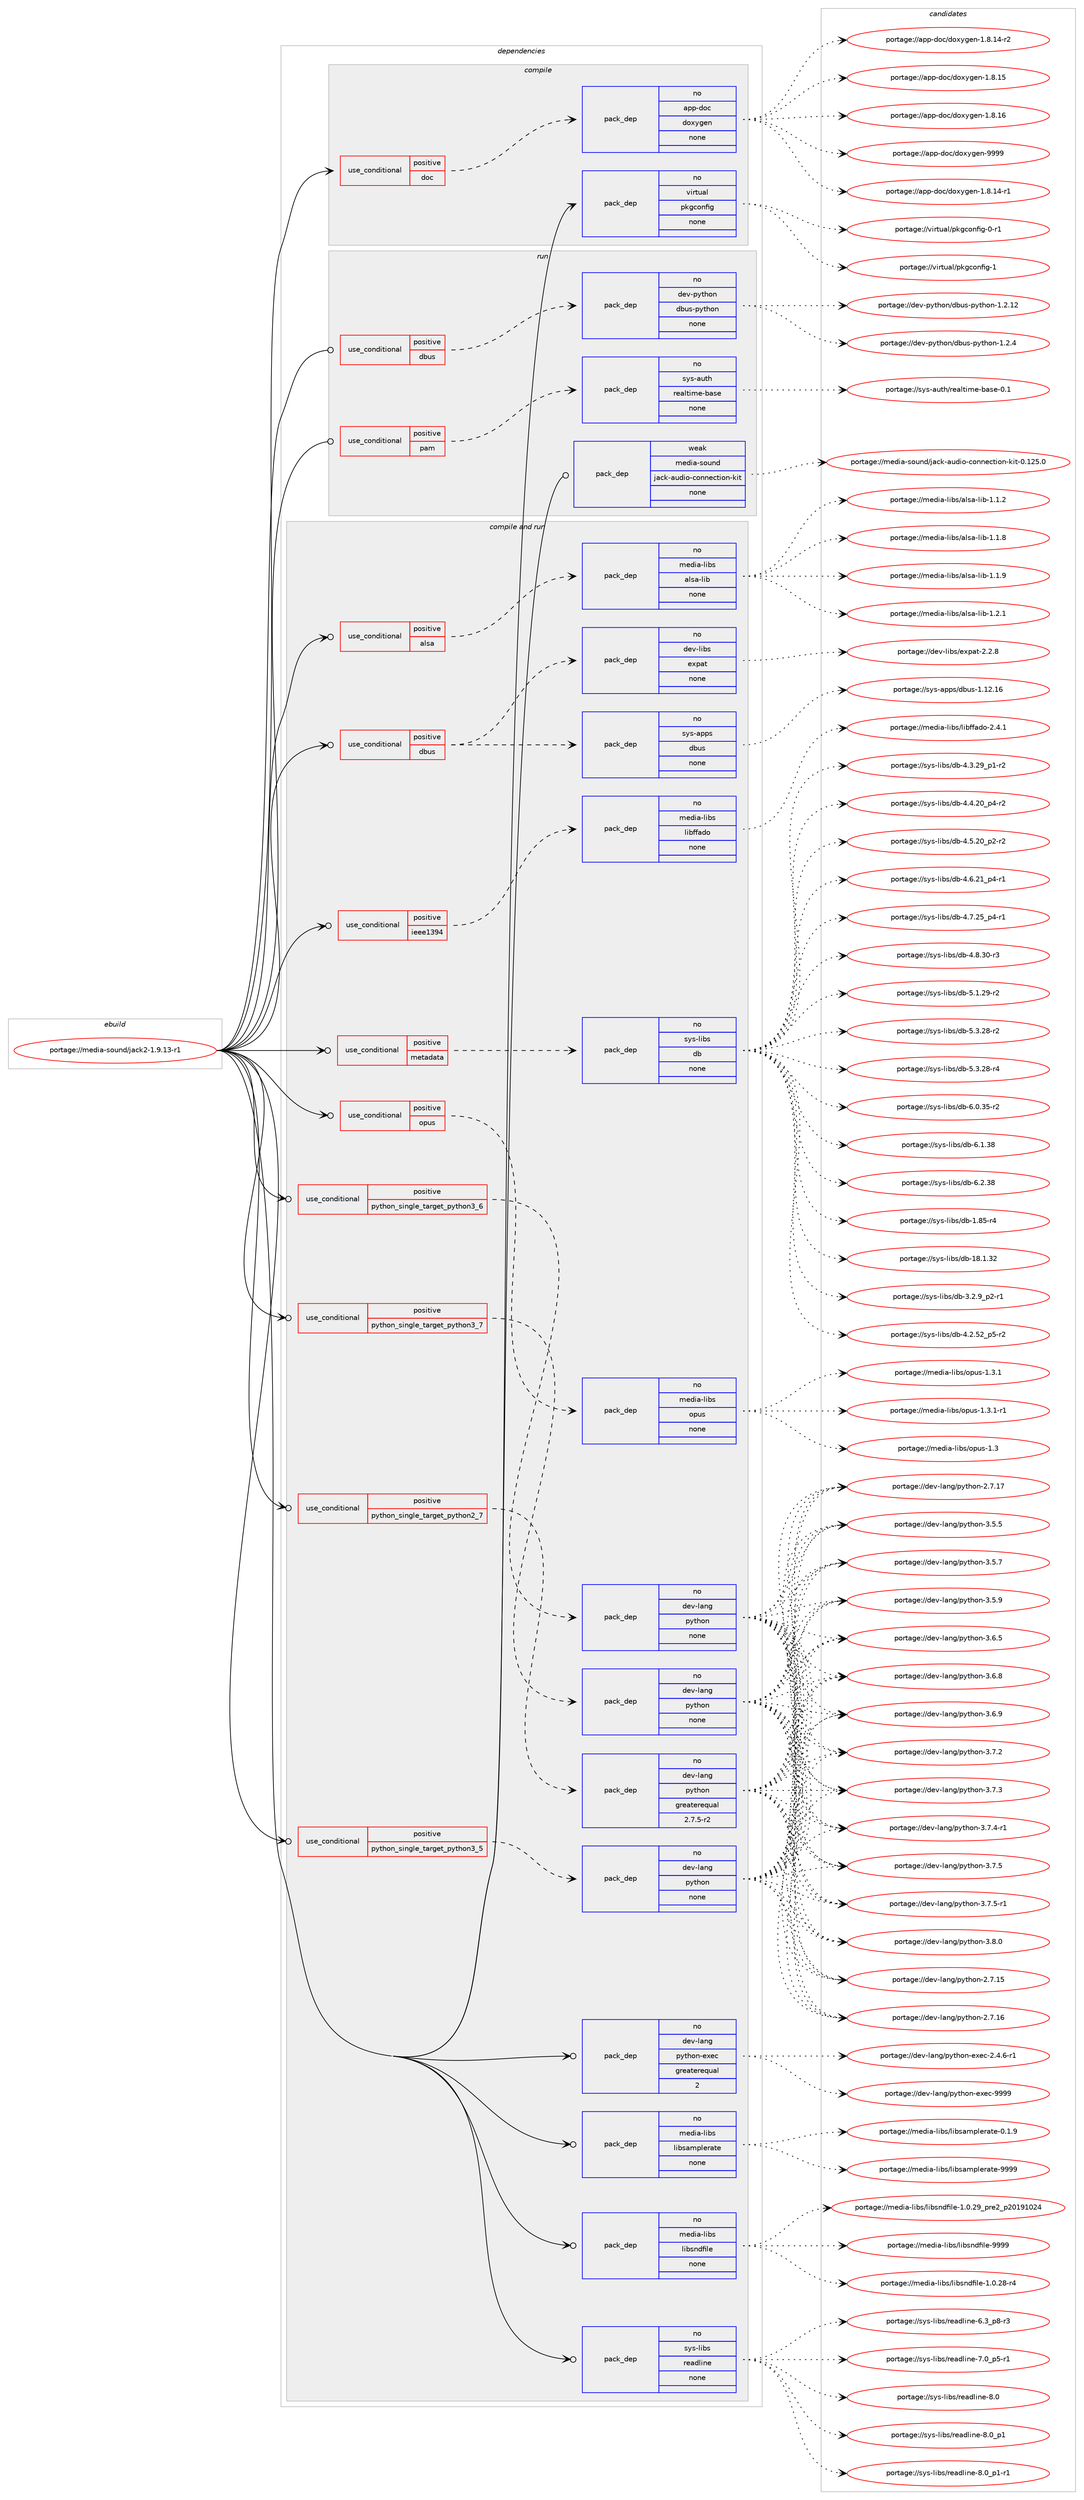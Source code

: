 digraph prolog {

# *************
# Graph options
# *************

newrank=true;
concentrate=true;
compound=true;
graph [rankdir=LR,fontname=Helvetica,fontsize=10,ranksep=1.5];#, ranksep=2.5, nodesep=0.2];
edge  [arrowhead=vee];
node  [fontname=Helvetica,fontsize=10];

# **********
# The ebuild
# **********

subgraph cluster_leftcol {
color=gray;
rank=same;
label=<<i>ebuild</i>>;
id [label="portage://media-sound/jack2-1.9.13-r1", color=red, width=4, href="../media-sound/jack2-1.9.13-r1.svg"];
}

# ****************
# The dependencies
# ****************

subgraph cluster_midcol {
color=gray;
label=<<i>dependencies</i>>;
subgraph cluster_compile {
fillcolor="#eeeeee";
style=filled;
label=<<i>compile</i>>;
subgraph cond82561 {
dependency332367 [label=<<TABLE BORDER="0" CELLBORDER="1" CELLSPACING="0" CELLPADDING="4"><TR><TD ROWSPAN="3" CELLPADDING="10">use_conditional</TD></TR><TR><TD>positive</TD></TR><TR><TD>doc</TD></TR></TABLE>>, shape=none, color=red];
subgraph pack244346 {
dependency332368 [label=<<TABLE BORDER="0" CELLBORDER="1" CELLSPACING="0" CELLPADDING="4" WIDTH="220"><TR><TD ROWSPAN="6" CELLPADDING="30">pack_dep</TD></TR><TR><TD WIDTH="110">no</TD></TR><TR><TD>app-doc</TD></TR><TR><TD>doxygen</TD></TR><TR><TD>none</TD></TR><TR><TD></TD></TR></TABLE>>, shape=none, color=blue];
}
dependency332367:e -> dependency332368:w [weight=20,style="dashed",arrowhead="vee"];
}
id:e -> dependency332367:w [weight=20,style="solid",arrowhead="vee"];
subgraph pack244347 {
dependency332369 [label=<<TABLE BORDER="0" CELLBORDER="1" CELLSPACING="0" CELLPADDING="4" WIDTH="220"><TR><TD ROWSPAN="6" CELLPADDING="30">pack_dep</TD></TR><TR><TD WIDTH="110">no</TD></TR><TR><TD>virtual</TD></TR><TR><TD>pkgconfig</TD></TR><TR><TD>none</TD></TR><TR><TD></TD></TR></TABLE>>, shape=none, color=blue];
}
id:e -> dependency332369:w [weight=20,style="solid",arrowhead="vee"];
}
subgraph cluster_compileandrun {
fillcolor="#eeeeee";
style=filled;
label=<<i>compile and run</i>>;
subgraph cond82562 {
dependency332370 [label=<<TABLE BORDER="0" CELLBORDER="1" CELLSPACING="0" CELLPADDING="4"><TR><TD ROWSPAN="3" CELLPADDING="10">use_conditional</TD></TR><TR><TD>positive</TD></TR><TR><TD>alsa</TD></TR></TABLE>>, shape=none, color=red];
subgraph pack244348 {
dependency332371 [label=<<TABLE BORDER="0" CELLBORDER="1" CELLSPACING="0" CELLPADDING="4" WIDTH="220"><TR><TD ROWSPAN="6" CELLPADDING="30">pack_dep</TD></TR><TR><TD WIDTH="110">no</TD></TR><TR><TD>media-libs</TD></TR><TR><TD>alsa-lib</TD></TR><TR><TD>none</TD></TR><TR><TD></TD></TR></TABLE>>, shape=none, color=blue];
}
dependency332370:e -> dependency332371:w [weight=20,style="dashed",arrowhead="vee"];
}
id:e -> dependency332370:w [weight=20,style="solid",arrowhead="odotvee"];
subgraph cond82563 {
dependency332372 [label=<<TABLE BORDER="0" CELLBORDER="1" CELLSPACING="0" CELLPADDING="4"><TR><TD ROWSPAN="3" CELLPADDING="10">use_conditional</TD></TR><TR><TD>positive</TD></TR><TR><TD>dbus</TD></TR></TABLE>>, shape=none, color=red];
subgraph pack244349 {
dependency332373 [label=<<TABLE BORDER="0" CELLBORDER="1" CELLSPACING="0" CELLPADDING="4" WIDTH="220"><TR><TD ROWSPAN="6" CELLPADDING="30">pack_dep</TD></TR><TR><TD WIDTH="110">no</TD></TR><TR><TD>dev-libs</TD></TR><TR><TD>expat</TD></TR><TR><TD>none</TD></TR><TR><TD></TD></TR></TABLE>>, shape=none, color=blue];
}
dependency332372:e -> dependency332373:w [weight=20,style="dashed",arrowhead="vee"];
subgraph pack244350 {
dependency332374 [label=<<TABLE BORDER="0" CELLBORDER="1" CELLSPACING="0" CELLPADDING="4" WIDTH="220"><TR><TD ROWSPAN="6" CELLPADDING="30">pack_dep</TD></TR><TR><TD WIDTH="110">no</TD></TR><TR><TD>sys-apps</TD></TR><TR><TD>dbus</TD></TR><TR><TD>none</TD></TR><TR><TD></TD></TR></TABLE>>, shape=none, color=blue];
}
dependency332372:e -> dependency332374:w [weight=20,style="dashed",arrowhead="vee"];
}
id:e -> dependency332372:w [weight=20,style="solid",arrowhead="odotvee"];
subgraph cond82564 {
dependency332375 [label=<<TABLE BORDER="0" CELLBORDER="1" CELLSPACING="0" CELLPADDING="4"><TR><TD ROWSPAN="3" CELLPADDING="10">use_conditional</TD></TR><TR><TD>positive</TD></TR><TR><TD>ieee1394</TD></TR></TABLE>>, shape=none, color=red];
subgraph pack244351 {
dependency332376 [label=<<TABLE BORDER="0" CELLBORDER="1" CELLSPACING="0" CELLPADDING="4" WIDTH="220"><TR><TD ROWSPAN="6" CELLPADDING="30">pack_dep</TD></TR><TR><TD WIDTH="110">no</TD></TR><TR><TD>media-libs</TD></TR><TR><TD>libffado</TD></TR><TR><TD>none</TD></TR><TR><TD></TD></TR></TABLE>>, shape=none, color=blue];
}
dependency332375:e -> dependency332376:w [weight=20,style="dashed",arrowhead="vee"];
}
id:e -> dependency332375:w [weight=20,style="solid",arrowhead="odotvee"];
subgraph cond82565 {
dependency332377 [label=<<TABLE BORDER="0" CELLBORDER="1" CELLSPACING="0" CELLPADDING="4"><TR><TD ROWSPAN="3" CELLPADDING="10">use_conditional</TD></TR><TR><TD>positive</TD></TR><TR><TD>metadata</TD></TR></TABLE>>, shape=none, color=red];
subgraph pack244352 {
dependency332378 [label=<<TABLE BORDER="0" CELLBORDER="1" CELLSPACING="0" CELLPADDING="4" WIDTH="220"><TR><TD ROWSPAN="6" CELLPADDING="30">pack_dep</TD></TR><TR><TD WIDTH="110">no</TD></TR><TR><TD>sys-libs</TD></TR><TR><TD>db</TD></TR><TR><TD>none</TD></TR><TR><TD></TD></TR></TABLE>>, shape=none, color=blue];
}
dependency332377:e -> dependency332378:w [weight=20,style="dashed",arrowhead="vee"];
}
id:e -> dependency332377:w [weight=20,style="solid",arrowhead="odotvee"];
subgraph cond82566 {
dependency332379 [label=<<TABLE BORDER="0" CELLBORDER="1" CELLSPACING="0" CELLPADDING="4"><TR><TD ROWSPAN="3" CELLPADDING="10">use_conditional</TD></TR><TR><TD>positive</TD></TR><TR><TD>opus</TD></TR></TABLE>>, shape=none, color=red];
subgraph pack244353 {
dependency332380 [label=<<TABLE BORDER="0" CELLBORDER="1" CELLSPACING="0" CELLPADDING="4" WIDTH="220"><TR><TD ROWSPAN="6" CELLPADDING="30">pack_dep</TD></TR><TR><TD WIDTH="110">no</TD></TR><TR><TD>media-libs</TD></TR><TR><TD>opus</TD></TR><TR><TD>none</TD></TR><TR><TD></TD></TR></TABLE>>, shape=none, color=blue];
}
dependency332379:e -> dependency332380:w [weight=20,style="dashed",arrowhead="vee"];
}
id:e -> dependency332379:w [weight=20,style="solid",arrowhead="odotvee"];
subgraph cond82567 {
dependency332381 [label=<<TABLE BORDER="0" CELLBORDER="1" CELLSPACING="0" CELLPADDING="4"><TR><TD ROWSPAN="3" CELLPADDING="10">use_conditional</TD></TR><TR><TD>positive</TD></TR><TR><TD>python_single_target_python2_7</TD></TR></TABLE>>, shape=none, color=red];
subgraph pack244354 {
dependency332382 [label=<<TABLE BORDER="0" CELLBORDER="1" CELLSPACING="0" CELLPADDING="4" WIDTH="220"><TR><TD ROWSPAN="6" CELLPADDING="30">pack_dep</TD></TR><TR><TD WIDTH="110">no</TD></TR><TR><TD>dev-lang</TD></TR><TR><TD>python</TD></TR><TR><TD>greaterequal</TD></TR><TR><TD>2.7.5-r2</TD></TR></TABLE>>, shape=none, color=blue];
}
dependency332381:e -> dependency332382:w [weight=20,style="dashed",arrowhead="vee"];
}
id:e -> dependency332381:w [weight=20,style="solid",arrowhead="odotvee"];
subgraph cond82568 {
dependency332383 [label=<<TABLE BORDER="0" CELLBORDER="1" CELLSPACING="0" CELLPADDING="4"><TR><TD ROWSPAN="3" CELLPADDING="10">use_conditional</TD></TR><TR><TD>positive</TD></TR><TR><TD>python_single_target_python3_5</TD></TR></TABLE>>, shape=none, color=red];
subgraph pack244355 {
dependency332384 [label=<<TABLE BORDER="0" CELLBORDER="1" CELLSPACING="0" CELLPADDING="4" WIDTH="220"><TR><TD ROWSPAN="6" CELLPADDING="30">pack_dep</TD></TR><TR><TD WIDTH="110">no</TD></TR><TR><TD>dev-lang</TD></TR><TR><TD>python</TD></TR><TR><TD>none</TD></TR><TR><TD></TD></TR></TABLE>>, shape=none, color=blue];
}
dependency332383:e -> dependency332384:w [weight=20,style="dashed",arrowhead="vee"];
}
id:e -> dependency332383:w [weight=20,style="solid",arrowhead="odotvee"];
subgraph cond82569 {
dependency332385 [label=<<TABLE BORDER="0" CELLBORDER="1" CELLSPACING="0" CELLPADDING="4"><TR><TD ROWSPAN="3" CELLPADDING="10">use_conditional</TD></TR><TR><TD>positive</TD></TR><TR><TD>python_single_target_python3_6</TD></TR></TABLE>>, shape=none, color=red];
subgraph pack244356 {
dependency332386 [label=<<TABLE BORDER="0" CELLBORDER="1" CELLSPACING="0" CELLPADDING="4" WIDTH="220"><TR><TD ROWSPAN="6" CELLPADDING="30">pack_dep</TD></TR><TR><TD WIDTH="110">no</TD></TR><TR><TD>dev-lang</TD></TR><TR><TD>python</TD></TR><TR><TD>none</TD></TR><TR><TD></TD></TR></TABLE>>, shape=none, color=blue];
}
dependency332385:e -> dependency332386:w [weight=20,style="dashed",arrowhead="vee"];
}
id:e -> dependency332385:w [weight=20,style="solid",arrowhead="odotvee"];
subgraph cond82570 {
dependency332387 [label=<<TABLE BORDER="0" CELLBORDER="1" CELLSPACING="0" CELLPADDING="4"><TR><TD ROWSPAN="3" CELLPADDING="10">use_conditional</TD></TR><TR><TD>positive</TD></TR><TR><TD>python_single_target_python3_7</TD></TR></TABLE>>, shape=none, color=red];
subgraph pack244357 {
dependency332388 [label=<<TABLE BORDER="0" CELLBORDER="1" CELLSPACING="0" CELLPADDING="4" WIDTH="220"><TR><TD ROWSPAN="6" CELLPADDING="30">pack_dep</TD></TR><TR><TD WIDTH="110">no</TD></TR><TR><TD>dev-lang</TD></TR><TR><TD>python</TD></TR><TR><TD>none</TD></TR><TR><TD></TD></TR></TABLE>>, shape=none, color=blue];
}
dependency332387:e -> dependency332388:w [weight=20,style="dashed",arrowhead="vee"];
}
id:e -> dependency332387:w [weight=20,style="solid",arrowhead="odotvee"];
subgraph pack244358 {
dependency332389 [label=<<TABLE BORDER="0" CELLBORDER="1" CELLSPACING="0" CELLPADDING="4" WIDTH="220"><TR><TD ROWSPAN="6" CELLPADDING="30">pack_dep</TD></TR><TR><TD WIDTH="110">no</TD></TR><TR><TD>dev-lang</TD></TR><TR><TD>python-exec</TD></TR><TR><TD>greaterequal</TD></TR><TR><TD>2</TD></TR></TABLE>>, shape=none, color=blue];
}
id:e -> dependency332389:w [weight=20,style="solid",arrowhead="odotvee"];
subgraph pack244359 {
dependency332390 [label=<<TABLE BORDER="0" CELLBORDER="1" CELLSPACING="0" CELLPADDING="4" WIDTH="220"><TR><TD ROWSPAN="6" CELLPADDING="30">pack_dep</TD></TR><TR><TD WIDTH="110">no</TD></TR><TR><TD>media-libs</TD></TR><TR><TD>libsamplerate</TD></TR><TR><TD>none</TD></TR><TR><TD></TD></TR></TABLE>>, shape=none, color=blue];
}
id:e -> dependency332390:w [weight=20,style="solid",arrowhead="odotvee"];
subgraph pack244360 {
dependency332391 [label=<<TABLE BORDER="0" CELLBORDER="1" CELLSPACING="0" CELLPADDING="4" WIDTH="220"><TR><TD ROWSPAN="6" CELLPADDING="30">pack_dep</TD></TR><TR><TD WIDTH="110">no</TD></TR><TR><TD>media-libs</TD></TR><TR><TD>libsndfile</TD></TR><TR><TD>none</TD></TR><TR><TD></TD></TR></TABLE>>, shape=none, color=blue];
}
id:e -> dependency332391:w [weight=20,style="solid",arrowhead="odotvee"];
subgraph pack244361 {
dependency332392 [label=<<TABLE BORDER="0" CELLBORDER="1" CELLSPACING="0" CELLPADDING="4" WIDTH="220"><TR><TD ROWSPAN="6" CELLPADDING="30">pack_dep</TD></TR><TR><TD WIDTH="110">no</TD></TR><TR><TD>sys-libs</TD></TR><TR><TD>readline</TD></TR><TR><TD>none</TD></TR><TR><TD></TD></TR></TABLE>>, shape=none, color=blue];
}
id:e -> dependency332392:w [weight=20,style="solid",arrowhead="odotvee"];
}
subgraph cluster_run {
fillcolor="#eeeeee";
style=filled;
label=<<i>run</i>>;
subgraph cond82571 {
dependency332393 [label=<<TABLE BORDER="0" CELLBORDER="1" CELLSPACING="0" CELLPADDING="4"><TR><TD ROWSPAN="3" CELLPADDING="10">use_conditional</TD></TR><TR><TD>positive</TD></TR><TR><TD>dbus</TD></TR></TABLE>>, shape=none, color=red];
subgraph pack244362 {
dependency332394 [label=<<TABLE BORDER="0" CELLBORDER="1" CELLSPACING="0" CELLPADDING="4" WIDTH="220"><TR><TD ROWSPAN="6" CELLPADDING="30">pack_dep</TD></TR><TR><TD WIDTH="110">no</TD></TR><TR><TD>dev-python</TD></TR><TR><TD>dbus-python</TD></TR><TR><TD>none</TD></TR><TR><TD></TD></TR></TABLE>>, shape=none, color=blue];
}
dependency332393:e -> dependency332394:w [weight=20,style="dashed",arrowhead="vee"];
}
id:e -> dependency332393:w [weight=20,style="solid",arrowhead="odot"];
subgraph cond82572 {
dependency332395 [label=<<TABLE BORDER="0" CELLBORDER="1" CELLSPACING="0" CELLPADDING="4"><TR><TD ROWSPAN="3" CELLPADDING="10">use_conditional</TD></TR><TR><TD>positive</TD></TR><TR><TD>pam</TD></TR></TABLE>>, shape=none, color=red];
subgraph pack244363 {
dependency332396 [label=<<TABLE BORDER="0" CELLBORDER="1" CELLSPACING="0" CELLPADDING="4" WIDTH="220"><TR><TD ROWSPAN="6" CELLPADDING="30">pack_dep</TD></TR><TR><TD WIDTH="110">no</TD></TR><TR><TD>sys-auth</TD></TR><TR><TD>realtime-base</TD></TR><TR><TD>none</TD></TR><TR><TD></TD></TR></TABLE>>, shape=none, color=blue];
}
dependency332395:e -> dependency332396:w [weight=20,style="dashed",arrowhead="vee"];
}
id:e -> dependency332395:w [weight=20,style="solid",arrowhead="odot"];
subgraph pack244364 {
dependency332397 [label=<<TABLE BORDER="0" CELLBORDER="1" CELLSPACING="0" CELLPADDING="4" WIDTH="220"><TR><TD ROWSPAN="6" CELLPADDING="30">pack_dep</TD></TR><TR><TD WIDTH="110">weak</TD></TR><TR><TD>media-sound</TD></TR><TR><TD>jack-audio-connection-kit</TD></TR><TR><TD>none</TD></TR><TR><TD></TD></TR></TABLE>>, shape=none, color=blue];
}
id:e -> dependency332397:w [weight=20,style="solid",arrowhead="odot"];
}
}

# **************
# The candidates
# **************

subgraph cluster_choices {
rank=same;
color=gray;
label=<<i>candidates</i>>;

subgraph choice244346 {
color=black;
nodesep=1;
choiceportage97112112451001119947100111120121103101110454946564649524511449 [label="portage://app-doc/doxygen-1.8.14-r1", color=red, width=4,href="../app-doc/doxygen-1.8.14-r1.svg"];
choiceportage97112112451001119947100111120121103101110454946564649524511450 [label="portage://app-doc/doxygen-1.8.14-r2", color=red, width=4,href="../app-doc/doxygen-1.8.14-r2.svg"];
choiceportage9711211245100111994710011112012110310111045494656464953 [label="portage://app-doc/doxygen-1.8.15", color=red, width=4,href="../app-doc/doxygen-1.8.15.svg"];
choiceportage9711211245100111994710011112012110310111045494656464954 [label="portage://app-doc/doxygen-1.8.16", color=red, width=4,href="../app-doc/doxygen-1.8.16.svg"];
choiceportage971121124510011199471001111201211031011104557575757 [label="portage://app-doc/doxygen-9999", color=red, width=4,href="../app-doc/doxygen-9999.svg"];
dependency332368:e -> choiceportage97112112451001119947100111120121103101110454946564649524511449:w [style=dotted,weight="100"];
dependency332368:e -> choiceportage97112112451001119947100111120121103101110454946564649524511450:w [style=dotted,weight="100"];
dependency332368:e -> choiceportage9711211245100111994710011112012110310111045494656464953:w [style=dotted,weight="100"];
dependency332368:e -> choiceportage9711211245100111994710011112012110310111045494656464954:w [style=dotted,weight="100"];
dependency332368:e -> choiceportage971121124510011199471001111201211031011104557575757:w [style=dotted,weight="100"];
}
subgraph choice244347 {
color=black;
nodesep=1;
choiceportage11810511411611797108471121071039911111010210510345484511449 [label="portage://virtual/pkgconfig-0-r1", color=red, width=4,href="../virtual/pkgconfig-0-r1.svg"];
choiceportage1181051141161179710847112107103991111101021051034549 [label="portage://virtual/pkgconfig-1", color=red, width=4,href="../virtual/pkgconfig-1.svg"];
dependency332369:e -> choiceportage11810511411611797108471121071039911111010210510345484511449:w [style=dotted,weight="100"];
dependency332369:e -> choiceportage1181051141161179710847112107103991111101021051034549:w [style=dotted,weight="100"];
}
subgraph choice244348 {
color=black;
nodesep=1;
choiceportage1091011001059745108105981154797108115974510810598454946494650 [label="portage://media-libs/alsa-lib-1.1.2", color=red, width=4,href="../media-libs/alsa-lib-1.1.2.svg"];
choiceportage1091011001059745108105981154797108115974510810598454946494656 [label="portage://media-libs/alsa-lib-1.1.8", color=red, width=4,href="../media-libs/alsa-lib-1.1.8.svg"];
choiceportage1091011001059745108105981154797108115974510810598454946494657 [label="portage://media-libs/alsa-lib-1.1.9", color=red, width=4,href="../media-libs/alsa-lib-1.1.9.svg"];
choiceportage1091011001059745108105981154797108115974510810598454946504649 [label="portage://media-libs/alsa-lib-1.2.1", color=red, width=4,href="../media-libs/alsa-lib-1.2.1.svg"];
dependency332371:e -> choiceportage1091011001059745108105981154797108115974510810598454946494650:w [style=dotted,weight="100"];
dependency332371:e -> choiceportage1091011001059745108105981154797108115974510810598454946494656:w [style=dotted,weight="100"];
dependency332371:e -> choiceportage1091011001059745108105981154797108115974510810598454946494657:w [style=dotted,weight="100"];
dependency332371:e -> choiceportage1091011001059745108105981154797108115974510810598454946504649:w [style=dotted,weight="100"];
}
subgraph choice244349 {
color=black;
nodesep=1;
choiceportage10010111845108105981154710112011297116455046504656 [label="portage://dev-libs/expat-2.2.8", color=red, width=4,href="../dev-libs/expat-2.2.8.svg"];
dependency332373:e -> choiceportage10010111845108105981154710112011297116455046504656:w [style=dotted,weight="100"];
}
subgraph choice244350 {
color=black;
nodesep=1;
choiceportage115121115459711211211547100981171154549464950464954 [label="portage://sys-apps/dbus-1.12.16", color=red, width=4,href="../sys-apps/dbus-1.12.16.svg"];
dependency332374:e -> choiceportage115121115459711211211547100981171154549464950464954:w [style=dotted,weight="100"];
}
subgraph choice244351 {
color=black;
nodesep=1;
choiceportage109101100105974510810598115471081059810210297100111455046524649 [label="portage://media-libs/libffado-2.4.1", color=red, width=4,href="../media-libs/libffado-2.4.1.svg"];
dependency332376:e -> choiceportage109101100105974510810598115471081059810210297100111455046524649:w [style=dotted,weight="100"];
}
subgraph choice244352 {
color=black;
nodesep=1;
choiceportage1151211154510810598115471009845494656534511452 [label="portage://sys-libs/db-1.85-r4", color=red, width=4,href="../sys-libs/db-1.85-r4.svg"];
choiceportage115121115451081059811547100984549564649465150 [label="portage://sys-libs/db-18.1.32", color=red, width=4,href="../sys-libs/db-18.1.32.svg"];
choiceportage1151211154510810598115471009845514650465795112504511449 [label="portage://sys-libs/db-3.2.9_p2-r1", color=red, width=4,href="../sys-libs/db-3.2.9_p2-r1.svg"];
choiceportage115121115451081059811547100984552465046535095112534511450 [label="portage://sys-libs/db-4.2.52_p5-r2", color=red, width=4,href="../sys-libs/db-4.2.52_p5-r2.svg"];
choiceportage115121115451081059811547100984552465146505795112494511450 [label="portage://sys-libs/db-4.3.29_p1-r2", color=red, width=4,href="../sys-libs/db-4.3.29_p1-r2.svg"];
choiceportage115121115451081059811547100984552465246504895112524511450 [label="portage://sys-libs/db-4.4.20_p4-r2", color=red, width=4,href="../sys-libs/db-4.4.20_p4-r2.svg"];
choiceportage115121115451081059811547100984552465346504895112504511450 [label="portage://sys-libs/db-4.5.20_p2-r2", color=red, width=4,href="../sys-libs/db-4.5.20_p2-r2.svg"];
choiceportage115121115451081059811547100984552465446504995112524511449 [label="portage://sys-libs/db-4.6.21_p4-r1", color=red, width=4,href="../sys-libs/db-4.6.21_p4-r1.svg"];
choiceportage115121115451081059811547100984552465546505395112524511449 [label="portage://sys-libs/db-4.7.25_p4-r1", color=red, width=4,href="../sys-libs/db-4.7.25_p4-r1.svg"];
choiceportage11512111545108105981154710098455246564651484511451 [label="portage://sys-libs/db-4.8.30-r3", color=red, width=4,href="../sys-libs/db-4.8.30-r3.svg"];
choiceportage11512111545108105981154710098455346494650574511450 [label="portage://sys-libs/db-5.1.29-r2", color=red, width=4,href="../sys-libs/db-5.1.29-r2.svg"];
choiceportage11512111545108105981154710098455346514650564511450 [label="portage://sys-libs/db-5.3.28-r2", color=red, width=4,href="../sys-libs/db-5.3.28-r2.svg"];
choiceportage11512111545108105981154710098455346514650564511452 [label="portage://sys-libs/db-5.3.28-r4", color=red, width=4,href="../sys-libs/db-5.3.28-r4.svg"];
choiceportage11512111545108105981154710098455446484651534511450 [label="portage://sys-libs/db-6.0.35-r2", color=red, width=4,href="../sys-libs/db-6.0.35-r2.svg"];
choiceportage1151211154510810598115471009845544649465156 [label="portage://sys-libs/db-6.1.38", color=red, width=4,href="../sys-libs/db-6.1.38.svg"];
choiceportage1151211154510810598115471009845544650465156 [label="portage://sys-libs/db-6.2.38", color=red, width=4,href="../sys-libs/db-6.2.38.svg"];
dependency332378:e -> choiceportage1151211154510810598115471009845494656534511452:w [style=dotted,weight="100"];
dependency332378:e -> choiceportage115121115451081059811547100984549564649465150:w [style=dotted,weight="100"];
dependency332378:e -> choiceportage1151211154510810598115471009845514650465795112504511449:w [style=dotted,weight="100"];
dependency332378:e -> choiceportage115121115451081059811547100984552465046535095112534511450:w [style=dotted,weight="100"];
dependency332378:e -> choiceportage115121115451081059811547100984552465146505795112494511450:w [style=dotted,weight="100"];
dependency332378:e -> choiceportage115121115451081059811547100984552465246504895112524511450:w [style=dotted,weight="100"];
dependency332378:e -> choiceportage115121115451081059811547100984552465346504895112504511450:w [style=dotted,weight="100"];
dependency332378:e -> choiceportage115121115451081059811547100984552465446504995112524511449:w [style=dotted,weight="100"];
dependency332378:e -> choiceportage115121115451081059811547100984552465546505395112524511449:w [style=dotted,weight="100"];
dependency332378:e -> choiceportage11512111545108105981154710098455246564651484511451:w [style=dotted,weight="100"];
dependency332378:e -> choiceportage11512111545108105981154710098455346494650574511450:w [style=dotted,weight="100"];
dependency332378:e -> choiceportage11512111545108105981154710098455346514650564511450:w [style=dotted,weight="100"];
dependency332378:e -> choiceportage11512111545108105981154710098455346514650564511452:w [style=dotted,weight="100"];
dependency332378:e -> choiceportage11512111545108105981154710098455446484651534511450:w [style=dotted,weight="100"];
dependency332378:e -> choiceportage1151211154510810598115471009845544649465156:w [style=dotted,weight="100"];
dependency332378:e -> choiceportage1151211154510810598115471009845544650465156:w [style=dotted,weight="100"];
}
subgraph choice244353 {
color=black;
nodesep=1;
choiceportage1091011001059745108105981154711111211711545494651 [label="portage://media-libs/opus-1.3", color=red, width=4,href="../media-libs/opus-1.3.svg"];
choiceportage10910110010597451081059811547111112117115454946514649 [label="portage://media-libs/opus-1.3.1", color=red, width=4,href="../media-libs/opus-1.3.1.svg"];
choiceportage109101100105974510810598115471111121171154549465146494511449 [label="portage://media-libs/opus-1.3.1-r1", color=red, width=4,href="../media-libs/opus-1.3.1-r1.svg"];
dependency332380:e -> choiceportage1091011001059745108105981154711111211711545494651:w [style=dotted,weight="100"];
dependency332380:e -> choiceportage10910110010597451081059811547111112117115454946514649:w [style=dotted,weight="100"];
dependency332380:e -> choiceportage109101100105974510810598115471111121171154549465146494511449:w [style=dotted,weight="100"];
}
subgraph choice244354 {
color=black;
nodesep=1;
choiceportage10010111845108971101034711212111610411111045504655464953 [label="portage://dev-lang/python-2.7.15", color=red, width=4,href="../dev-lang/python-2.7.15.svg"];
choiceportage10010111845108971101034711212111610411111045504655464954 [label="portage://dev-lang/python-2.7.16", color=red, width=4,href="../dev-lang/python-2.7.16.svg"];
choiceportage10010111845108971101034711212111610411111045504655464955 [label="portage://dev-lang/python-2.7.17", color=red, width=4,href="../dev-lang/python-2.7.17.svg"];
choiceportage100101118451089711010347112121116104111110455146534653 [label="portage://dev-lang/python-3.5.5", color=red, width=4,href="../dev-lang/python-3.5.5.svg"];
choiceportage100101118451089711010347112121116104111110455146534655 [label="portage://dev-lang/python-3.5.7", color=red, width=4,href="../dev-lang/python-3.5.7.svg"];
choiceportage100101118451089711010347112121116104111110455146534657 [label="portage://dev-lang/python-3.5.9", color=red, width=4,href="../dev-lang/python-3.5.9.svg"];
choiceportage100101118451089711010347112121116104111110455146544653 [label="portage://dev-lang/python-3.6.5", color=red, width=4,href="../dev-lang/python-3.6.5.svg"];
choiceportage100101118451089711010347112121116104111110455146544656 [label="portage://dev-lang/python-3.6.8", color=red, width=4,href="../dev-lang/python-3.6.8.svg"];
choiceportage100101118451089711010347112121116104111110455146544657 [label="portage://dev-lang/python-3.6.9", color=red, width=4,href="../dev-lang/python-3.6.9.svg"];
choiceportage100101118451089711010347112121116104111110455146554650 [label="portage://dev-lang/python-3.7.2", color=red, width=4,href="../dev-lang/python-3.7.2.svg"];
choiceportage100101118451089711010347112121116104111110455146554651 [label="portage://dev-lang/python-3.7.3", color=red, width=4,href="../dev-lang/python-3.7.3.svg"];
choiceportage1001011184510897110103471121211161041111104551465546524511449 [label="portage://dev-lang/python-3.7.4-r1", color=red, width=4,href="../dev-lang/python-3.7.4-r1.svg"];
choiceportage100101118451089711010347112121116104111110455146554653 [label="portage://dev-lang/python-3.7.5", color=red, width=4,href="../dev-lang/python-3.7.5.svg"];
choiceportage1001011184510897110103471121211161041111104551465546534511449 [label="portage://dev-lang/python-3.7.5-r1", color=red, width=4,href="../dev-lang/python-3.7.5-r1.svg"];
choiceportage100101118451089711010347112121116104111110455146564648 [label="portage://dev-lang/python-3.8.0", color=red, width=4,href="../dev-lang/python-3.8.0.svg"];
dependency332382:e -> choiceportage10010111845108971101034711212111610411111045504655464953:w [style=dotted,weight="100"];
dependency332382:e -> choiceportage10010111845108971101034711212111610411111045504655464954:w [style=dotted,weight="100"];
dependency332382:e -> choiceportage10010111845108971101034711212111610411111045504655464955:w [style=dotted,weight="100"];
dependency332382:e -> choiceportage100101118451089711010347112121116104111110455146534653:w [style=dotted,weight="100"];
dependency332382:e -> choiceportage100101118451089711010347112121116104111110455146534655:w [style=dotted,weight="100"];
dependency332382:e -> choiceportage100101118451089711010347112121116104111110455146534657:w [style=dotted,weight="100"];
dependency332382:e -> choiceportage100101118451089711010347112121116104111110455146544653:w [style=dotted,weight="100"];
dependency332382:e -> choiceportage100101118451089711010347112121116104111110455146544656:w [style=dotted,weight="100"];
dependency332382:e -> choiceportage100101118451089711010347112121116104111110455146544657:w [style=dotted,weight="100"];
dependency332382:e -> choiceportage100101118451089711010347112121116104111110455146554650:w [style=dotted,weight="100"];
dependency332382:e -> choiceportage100101118451089711010347112121116104111110455146554651:w [style=dotted,weight="100"];
dependency332382:e -> choiceportage1001011184510897110103471121211161041111104551465546524511449:w [style=dotted,weight="100"];
dependency332382:e -> choiceportage100101118451089711010347112121116104111110455146554653:w [style=dotted,weight="100"];
dependency332382:e -> choiceportage1001011184510897110103471121211161041111104551465546534511449:w [style=dotted,weight="100"];
dependency332382:e -> choiceportage100101118451089711010347112121116104111110455146564648:w [style=dotted,weight="100"];
}
subgraph choice244355 {
color=black;
nodesep=1;
choiceportage10010111845108971101034711212111610411111045504655464953 [label="portage://dev-lang/python-2.7.15", color=red, width=4,href="../dev-lang/python-2.7.15.svg"];
choiceportage10010111845108971101034711212111610411111045504655464954 [label="portage://dev-lang/python-2.7.16", color=red, width=4,href="../dev-lang/python-2.7.16.svg"];
choiceportage10010111845108971101034711212111610411111045504655464955 [label="portage://dev-lang/python-2.7.17", color=red, width=4,href="../dev-lang/python-2.7.17.svg"];
choiceportage100101118451089711010347112121116104111110455146534653 [label="portage://dev-lang/python-3.5.5", color=red, width=4,href="../dev-lang/python-3.5.5.svg"];
choiceportage100101118451089711010347112121116104111110455146534655 [label="portage://dev-lang/python-3.5.7", color=red, width=4,href="../dev-lang/python-3.5.7.svg"];
choiceportage100101118451089711010347112121116104111110455146534657 [label="portage://dev-lang/python-3.5.9", color=red, width=4,href="../dev-lang/python-3.5.9.svg"];
choiceportage100101118451089711010347112121116104111110455146544653 [label="portage://dev-lang/python-3.6.5", color=red, width=4,href="../dev-lang/python-3.6.5.svg"];
choiceportage100101118451089711010347112121116104111110455146544656 [label="portage://dev-lang/python-3.6.8", color=red, width=4,href="../dev-lang/python-3.6.8.svg"];
choiceportage100101118451089711010347112121116104111110455146544657 [label="portage://dev-lang/python-3.6.9", color=red, width=4,href="../dev-lang/python-3.6.9.svg"];
choiceportage100101118451089711010347112121116104111110455146554650 [label="portage://dev-lang/python-3.7.2", color=red, width=4,href="../dev-lang/python-3.7.2.svg"];
choiceportage100101118451089711010347112121116104111110455146554651 [label="portage://dev-lang/python-3.7.3", color=red, width=4,href="../dev-lang/python-3.7.3.svg"];
choiceportage1001011184510897110103471121211161041111104551465546524511449 [label="portage://dev-lang/python-3.7.4-r1", color=red, width=4,href="../dev-lang/python-3.7.4-r1.svg"];
choiceportage100101118451089711010347112121116104111110455146554653 [label="portage://dev-lang/python-3.7.5", color=red, width=4,href="../dev-lang/python-3.7.5.svg"];
choiceportage1001011184510897110103471121211161041111104551465546534511449 [label="portage://dev-lang/python-3.7.5-r1", color=red, width=4,href="../dev-lang/python-3.7.5-r1.svg"];
choiceportage100101118451089711010347112121116104111110455146564648 [label="portage://dev-lang/python-3.8.0", color=red, width=4,href="../dev-lang/python-3.8.0.svg"];
dependency332384:e -> choiceportage10010111845108971101034711212111610411111045504655464953:w [style=dotted,weight="100"];
dependency332384:e -> choiceportage10010111845108971101034711212111610411111045504655464954:w [style=dotted,weight="100"];
dependency332384:e -> choiceportage10010111845108971101034711212111610411111045504655464955:w [style=dotted,weight="100"];
dependency332384:e -> choiceportage100101118451089711010347112121116104111110455146534653:w [style=dotted,weight="100"];
dependency332384:e -> choiceportage100101118451089711010347112121116104111110455146534655:w [style=dotted,weight="100"];
dependency332384:e -> choiceportage100101118451089711010347112121116104111110455146534657:w [style=dotted,weight="100"];
dependency332384:e -> choiceportage100101118451089711010347112121116104111110455146544653:w [style=dotted,weight="100"];
dependency332384:e -> choiceportage100101118451089711010347112121116104111110455146544656:w [style=dotted,weight="100"];
dependency332384:e -> choiceportage100101118451089711010347112121116104111110455146544657:w [style=dotted,weight="100"];
dependency332384:e -> choiceportage100101118451089711010347112121116104111110455146554650:w [style=dotted,weight="100"];
dependency332384:e -> choiceportage100101118451089711010347112121116104111110455146554651:w [style=dotted,weight="100"];
dependency332384:e -> choiceportage1001011184510897110103471121211161041111104551465546524511449:w [style=dotted,weight="100"];
dependency332384:e -> choiceportage100101118451089711010347112121116104111110455146554653:w [style=dotted,weight="100"];
dependency332384:e -> choiceportage1001011184510897110103471121211161041111104551465546534511449:w [style=dotted,weight="100"];
dependency332384:e -> choiceportage100101118451089711010347112121116104111110455146564648:w [style=dotted,weight="100"];
}
subgraph choice244356 {
color=black;
nodesep=1;
choiceportage10010111845108971101034711212111610411111045504655464953 [label="portage://dev-lang/python-2.7.15", color=red, width=4,href="../dev-lang/python-2.7.15.svg"];
choiceportage10010111845108971101034711212111610411111045504655464954 [label="portage://dev-lang/python-2.7.16", color=red, width=4,href="../dev-lang/python-2.7.16.svg"];
choiceportage10010111845108971101034711212111610411111045504655464955 [label="portage://dev-lang/python-2.7.17", color=red, width=4,href="../dev-lang/python-2.7.17.svg"];
choiceportage100101118451089711010347112121116104111110455146534653 [label="portage://dev-lang/python-3.5.5", color=red, width=4,href="../dev-lang/python-3.5.5.svg"];
choiceportage100101118451089711010347112121116104111110455146534655 [label="portage://dev-lang/python-3.5.7", color=red, width=4,href="../dev-lang/python-3.5.7.svg"];
choiceportage100101118451089711010347112121116104111110455146534657 [label="portage://dev-lang/python-3.5.9", color=red, width=4,href="../dev-lang/python-3.5.9.svg"];
choiceportage100101118451089711010347112121116104111110455146544653 [label="portage://dev-lang/python-3.6.5", color=red, width=4,href="../dev-lang/python-3.6.5.svg"];
choiceportage100101118451089711010347112121116104111110455146544656 [label="portage://dev-lang/python-3.6.8", color=red, width=4,href="../dev-lang/python-3.6.8.svg"];
choiceportage100101118451089711010347112121116104111110455146544657 [label="portage://dev-lang/python-3.6.9", color=red, width=4,href="../dev-lang/python-3.6.9.svg"];
choiceportage100101118451089711010347112121116104111110455146554650 [label="portage://dev-lang/python-3.7.2", color=red, width=4,href="../dev-lang/python-3.7.2.svg"];
choiceportage100101118451089711010347112121116104111110455146554651 [label="portage://dev-lang/python-3.7.3", color=red, width=4,href="../dev-lang/python-3.7.3.svg"];
choiceportage1001011184510897110103471121211161041111104551465546524511449 [label="portage://dev-lang/python-3.7.4-r1", color=red, width=4,href="../dev-lang/python-3.7.4-r1.svg"];
choiceportage100101118451089711010347112121116104111110455146554653 [label="portage://dev-lang/python-3.7.5", color=red, width=4,href="../dev-lang/python-3.7.5.svg"];
choiceportage1001011184510897110103471121211161041111104551465546534511449 [label="portage://dev-lang/python-3.7.5-r1", color=red, width=4,href="../dev-lang/python-3.7.5-r1.svg"];
choiceportage100101118451089711010347112121116104111110455146564648 [label="portage://dev-lang/python-3.8.0", color=red, width=4,href="../dev-lang/python-3.8.0.svg"];
dependency332386:e -> choiceportage10010111845108971101034711212111610411111045504655464953:w [style=dotted,weight="100"];
dependency332386:e -> choiceportage10010111845108971101034711212111610411111045504655464954:w [style=dotted,weight="100"];
dependency332386:e -> choiceportage10010111845108971101034711212111610411111045504655464955:w [style=dotted,weight="100"];
dependency332386:e -> choiceportage100101118451089711010347112121116104111110455146534653:w [style=dotted,weight="100"];
dependency332386:e -> choiceportage100101118451089711010347112121116104111110455146534655:w [style=dotted,weight="100"];
dependency332386:e -> choiceportage100101118451089711010347112121116104111110455146534657:w [style=dotted,weight="100"];
dependency332386:e -> choiceportage100101118451089711010347112121116104111110455146544653:w [style=dotted,weight="100"];
dependency332386:e -> choiceportage100101118451089711010347112121116104111110455146544656:w [style=dotted,weight="100"];
dependency332386:e -> choiceportage100101118451089711010347112121116104111110455146544657:w [style=dotted,weight="100"];
dependency332386:e -> choiceportage100101118451089711010347112121116104111110455146554650:w [style=dotted,weight="100"];
dependency332386:e -> choiceportage100101118451089711010347112121116104111110455146554651:w [style=dotted,weight="100"];
dependency332386:e -> choiceportage1001011184510897110103471121211161041111104551465546524511449:w [style=dotted,weight="100"];
dependency332386:e -> choiceportage100101118451089711010347112121116104111110455146554653:w [style=dotted,weight="100"];
dependency332386:e -> choiceportage1001011184510897110103471121211161041111104551465546534511449:w [style=dotted,weight="100"];
dependency332386:e -> choiceportage100101118451089711010347112121116104111110455146564648:w [style=dotted,weight="100"];
}
subgraph choice244357 {
color=black;
nodesep=1;
choiceportage10010111845108971101034711212111610411111045504655464953 [label="portage://dev-lang/python-2.7.15", color=red, width=4,href="../dev-lang/python-2.7.15.svg"];
choiceportage10010111845108971101034711212111610411111045504655464954 [label="portage://dev-lang/python-2.7.16", color=red, width=4,href="../dev-lang/python-2.7.16.svg"];
choiceportage10010111845108971101034711212111610411111045504655464955 [label="portage://dev-lang/python-2.7.17", color=red, width=4,href="../dev-lang/python-2.7.17.svg"];
choiceportage100101118451089711010347112121116104111110455146534653 [label="portage://dev-lang/python-3.5.5", color=red, width=4,href="../dev-lang/python-3.5.5.svg"];
choiceportage100101118451089711010347112121116104111110455146534655 [label="portage://dev-lang/python-3.5.7", color=red, width=4,href="../dev-lang/python-3.5.7.svg"];
choiceportage100101118451089711010347112121116104111110455146534657 [label="portage://dev-lang/python-3.5.9", color=red, width=4,href="../dev-lang/python-3.5.9.svg"];
choiceportage100101118451089711010347112121116104111110455146544653 [label="portage://dev-lang/python-3.6.5", color=red, width=4,href="../dev-lang/python-3.6.5.svg"];
choiceportage100101118451089711010347112121116104111110455146544656 [label="portage://dev-lang/python-3.6.8", color=red, width=4,href="../dev-lang/python-3.6.8.svg"];
choiceportage100101118451089711010347112121116104111110455146544657 [label="portage://dev-lang/python-3.6.9", color=red, width=4,href="../dev-lang/python-3.6.9.svg"];
choiceportage100101118451089711010347112121116104111110455146554650 [label="portage://dev-lang/python-3.7.2", color=red, width=4,href="../dev-lang/python-3.7.2.svg"];
choiceportage100101118451089711010347112121116104111110455146554651 [label="portage://dev-lang/python-3.7.3", color=red, width=4,href="../dev-lang/python-3.7.3.svg"];
choiceportage1001011184510897110103471121211161041111104551465546524511449 [label="portage://dev-lang/python-3.7.4-r1", color=red, width=4,href="../dev-lang/python-3.7.4-r1.svg"];
choiceportage100101118451089711010347112121116104111110455146554653 [label="portage://dev-lang/python-3.7.5", color=red, width=4,href="../dev-lang/python-3.7.5.svg"];
choiceportage1001011184510897110103471121211161041111104551465546534511449 [label="portage://dev-lang/python-3.7.5-r1", color=red, width=4,href="../dev-lang/python-3.7.5-r1.svg"];
choiceportage100101118451089711010347112121116104111110455146564648 [label="portage://dev-lang/python-3.8.0", color=red, width=4,href="../dev-lang/python-3.8.0.svg"];
dependency332388:e -> choiceportage10010111845108971101034711212111610411111045504655464953:w [style=dotted,weight="100"];
dependency332388:e -> choiceportage10010111845108971101034711212111610411111045504655464954:w [style=dotted,weight="100"];
dependency332388:e -> choiceportage10010111845108971101034711212111610411111045504655464955:w [style=dotted,weight="100"];
dependency332388:e -> choiceportage100101118451089711010347112121116104111110455146534653:w [style=dotted,weight="100"];
dependency332388:e -> choiceportage100101118451089711010347112121116104111110455146534655:w [style=dotted,weight="100"];
dependency332388:e -> choiceportage100101118451089711010347112121116104111110455146534657:w [style=dotted,weight="100"];
dependency332388:e -> choiceportage100101118451089711010347112121116104111110455146544653:w [style=dotted,weight="100"];
dependency332388:e -> choiceportage100101118451089711010347112121116104111110455146544656:w [style=dotted,weight="100"];
dependency332388:e -> choiceportage100101118451089711010347112121116104111110455146544657:w [style=dotted,weight="100"];
dependency332388:e -> choiceportage100101118451089711010347112121116104111110455146554650:w [style=dotted,weight="100"];
dependency332388:e -> choiceportage100101118451089711010347112121116104111110455146554651:w [style=dotted,weight="100"];
dependency332388:e -> choiceportage1001011184510897110103471121211161041111104551465546524511449:w [style=dotted,weight="100"];
dependency332388:e -> choiceportage100101118451089711010347112121116104111110455146554653:w [style=dotted,weight="100"];
dependency332388:e -> choiceportage1001011184510897110103471121211161041111104551465546534511449:w [style=dotted,weight="100"];
dependency332388:e -> choiceportage100101118451089711010347112121116104111110455146564648:w [style=dotted,weight="100"];
}
subgraph choice244358 {
color=black;
nodesep=1;
choiceportage10010111845108971101034711212111610411111045101120101994550465246544511449 [label="portage://dev-lang/python-exec-2.4.6-r1", color=red, width=4,href="../dev-lang/python-exec-2.4.6-r1.svg"];
choiceportage10010111845108971101034711212111610411111045101120101994557575757 [label="portage://dev-lang/python-exec-9999", color=red, width=4,href="../dev-lang/python-exec-9999.svg"];
dependency332389:e -> choiceportage10010111845108971101034711212111610411111045101120101994550465246544511449:w [style=dotted,weight="100"];
dependency332389:e -> choiceportage10010111845108971101034711212111610411111045101120101994557575757:w [style=dotted,weight="100"];
}
subgraph choice244359 {
color=black;
nodesep=1;
choiceportage10910110010597451081059811547108105981159710911210810111497116101454846494657 [label="portage://media-libs/libsamplerate-0.1.9", color=red, width=4,href="../media-libs/libsamplerate-0.1.9.svg"];
choiceportage109101100105974510810598115471081059811597109112108101114971161014557575757 [label="portage://media-libs/libsamplerate-9999", color=red, width=4,href="../media-libs/libsamplerate-9999.svg"];
dependency332390:e -> choiceportage10910110010597451081059811547108105981159710911210810111497116101454846494657:w [style=dotted,weight="100"];
dependency332390:e -> choiceportage109101100105974510810598115471081059811597109112108101114971161014557575757:w [style=dotted,weight="100"];
}
subgraph choice244360 {
color=black;
nodesep=1;
choiceportage1091011001059745108105981154710810598115110100102105108101454946484650564511452 [label="portage://media-libs/libsndfile-1.0.28-r4", color=red, width=4,href="../media-libs/libsndfile-1.0.28-r4.svg"];
choiceportage1091011001059745108105981154710810598115110100102105108101454946484650579511211410150951125048495749485052 [label="portage://media-libs/libsndfile-1.0.29_pre2_p20191024", color=red, width=4,href="../media-libs/libsndfile-1.0.29_pre2_p20191024.svg"];
choiceportage10910110010597451081059811547108105981151101001021051081014557575757 [label="portage://media-libs/libsndfile-9999", color=red, width=4,href="../media-libs/libsndfile-9999.svg"];
dependency332391:e -> choiceportage1091011001059745108105981154710810598115110100102105108101454946484650564511452:w [style=dotted,weight="100"];
dependency332391:e -> choiceportage1091011001059745108105981154710810598115110100102105108101454946484650579511211410150951125048495749485052:w [style=dotted,weight="100"];
dependency332391:e -> choiceportage10910110010597451081059811547108105981151101001021051081014557575757:w [style=dotted,weight="100"];
}
subgraph choice244361 {
color=black;
nodesep=1;
choiceportage115121115451081059811547114101971001081051101014554465195112564511451 [label="portage://sys-libs/readline-6.3_p8-r3", color=red, width=4,href="../sys-libs/readline-6.3_p8-r3.svg"];
choiceportage115121115451081059811547114101971001081051101014555464895112534511449 [label="portage://sys-libs/readline-7.0_p5-r1", color=red, width=4,href="../sys-libs/readline-7.0_p5-r1.svg"];
choiceportage1151211154510810598115471141019710010810511010145564648 [label="portage://sys-libs/readline-8.0", color=red, width=4,href="../sys-libs/readline-8.0.svg"];
choiceportage11512111545108105981154711410197100108105110101455646489511249 [label="portage://sys-libs/readline-8.0_p1", color=red, width=4,href="../sys-libs/readline-8.0_p1.svg"];
choiceportage115121115451081059811547114101971001081051101014556464895112494511449 [label="portage://sys-libs/readline-8.0_p1-r1", color=red, width=4,href="../sys-libs/readline-8.0_p1-r1.svg"];
dependency332392:e -> choiceportage115121115451081059811547114101971001081051101014554465195112564511451:w [style=dotted,weight="100"];
dependency332392:e -> choiceportage115121115451081059811547114101971001081051101014555464895112534511449:w [style=dotted,weight="100"];
dependency332392:e -> choiceportage1151211154510810598115471141019710010810511010145564648:w [style=dotted,weight="100"];
dependency332392:e -> choiceportage11512111545108105981154711410197100108105110101455646489511249:w [style=dotted,weight="100"];
dependency332392:e -> choiceportage115121115451081059811547114101971001081051101014556464895112494511449:w [style=dotted,weight="100"];
}
subgraph choice244362 {
color=black;
nodesep=1;
choiceportage1001011184511212111610411111047100981171154511212111610411111045494650464950 [label="portage://dev-python/dbus-python-1.2.12", color=red, width=4,href="../dev-python/dbus-python-1.2.12.svg"];
choiceportage10010111845112121116104111110471009811711545112121116104111110454946504652 [label="portage://dev-python/dbus-python-1.2.4", color=red, width=4,href="../dev-python/dbus-python-1.2.4.svg"];
dependency332394:e -> choiceportage1001011184511212111610411111047100981171154511212111610411111045494650464950:w [style=dotted,weight="100"];
dependency332394:e -> choiceportage10010111845112121116104111110471009811711545112121116104111110454946504652:w [style=dotted,weight="100"];
}
subgraph choice244363 {
color=black;
nodesep=1;
choiceportage1151211154597117116104471141019710811610510910145989711510145484649 [label="portage://sys-auth/realtime-base-0.1", color=red, width=4,href="../sys-auth/realtime-base-0.1.svg"];
dependency332396:e -> choiceportage1151211154597117116104471141019710811610510910145989711510145484649:w [style=dotted,weight="100"];
}
subgraph choice244364 {
color=black;
nodesep=1;
choiceportage10910110010597451151111171101004710697991074597117100105111459911111011010199116105111110451071051164548464950534648 [label="portage://media-sound/jack-audio-connection-kit-0.125.0", color=red, width=4,href="../media-sound/jack-audio-connection-kit-0.125.0.svg"];
dependency332397:e -> choiceportage10910110010597451151111171101004710697991074597117100105111459911111011010199116105111110451071051164548464950534648:w [style=dotted,weight="100"];
}
}

}
